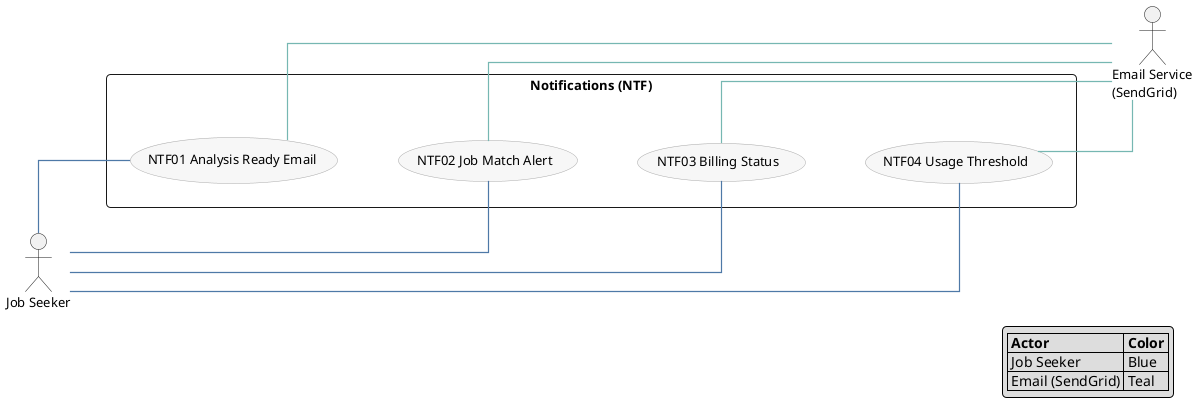 @startuml
' --- Style ---
skinparam shadowing false
skinparam defaultFontName Arial
skinparam defaultFontSize 13
skinparam ArrowThickness 1.2
skinparam RoundCorner 8
skinparam linetype ortho
left to right direction
skinparam usecase {
  BackgroundColor #f7f7f7
  BorderColor #aaaaaa
}

' invisible right-pad helper
skinparam rectangle<<pad>> {
  BackgroundColor transparent
  BorderColor transparent
}
hide <<pad>> stereotype

' --- Per-actor connector colors ---
!define COLOR_JOBSEEKER #4e79a7
!define COLOR_EMAIL     #76b7b2
!define LJS(a,b) a -[COLOR_JOBSEEKER]- b
!define LEM(a,b) a -[COLOR_EMAIL]- b

' Primary actor (LEFT)
actor "Job Seeker" as JS

' System boundary + UCs
rectangle "Notifications (NTF)" as NTF {
  usecase "NTF01 Analysis Ready Email" as NTF01
  usecase "NTF02 Job Match Alert"      as NTF02
  usecase "NTF03 Billing Status"       as NTF03
  usecase "NTF04 Usage Threshold"      as NTF04
}

' Secondary actor (RIGHT)
actor "Email Service\n(SendGrid)" as EM

' Invisible right-side pad + force right
rectangle " " <<pad>> as PADR
EM -[hidden]right-> PADR

' Keep UCs in one row
NTF01 -[hidden]-> NTF02
NTF02 -[hidden]-> NTF03
NTF03 -[hidden]-> NTF04

' FORCE secondary to the RIGHT (LRG method)
NTF   -[hidden]right-> EM
NTF04 -[hidden]right-> EM

' Colored associations (NO text on lines)
LJS(JS, NTF01)
LJS(JS, NTF02)
LJS(JS, NTF03)
LJS(JS, NTF04)

' UC -> actor for secondary
LEM(NTF01, EM)
LEM(NTF02, EM)
LEM(NTF03, EM)
LEM(NTF04, EM)

legend right
|= Actor |= Color |
| Job Seeker | Blue |
| Email (SendGrid) | Teal |
endlegend
@enduml